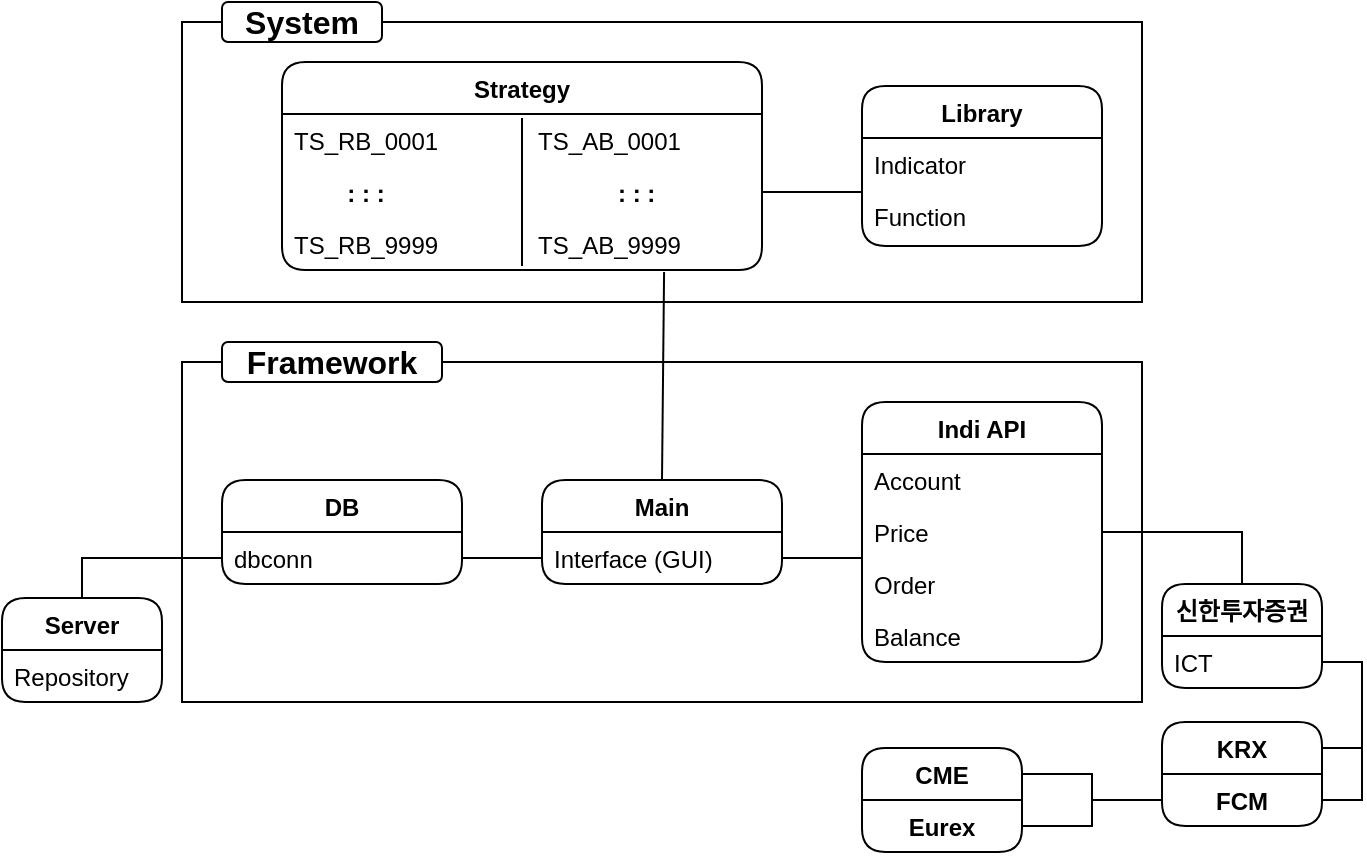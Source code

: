 <mxfile version="20.2.7" type="github">
  <diagram id="C5RBs43oDa-KdzZeNtuy" name="Page-1">
    <mxGraphModel dx="1422" dy="873" grid="1" gridSize="10" guides="1" tooltips="1" connect="1" arrows="1" fold="1" page="1" pageScale="1" pageWidth="827" pageHeight="1169" math="0" shadow="0">
      <root>
        <mxCell id="WIyWlLk6GJQsqaUBKTNV-0" />
        <mxCell id="WIyWlLk6GJQsqaUBKTNV-1" parent="WIyWlLk6GJQsqaUBKTNV-0" />
        <mxCell id="jmQwVJ3ZFeNVDyvJ1BOg-17" value="" style="rounded=0;whiteSpace=wrap;html=1;fontSize=16;" vertex="1" parent="WIyWlLk6GJQsqaUBKTNV-1">
          <mxGeometry x="140" y="170" width="480" height="140" as="geometry" />
        </mxCell>
        <mxCell id="jmQwVJ3ZFeNVDyvJ1BOg-15" value="" style="rounded=0;whiteSpace=wrap;html=1;fontSize=16;" vertex="1" parent="WIyWlLk6GJQsqaUBKTNV-1">
          <mxGeometry x="140" y="340" width="480" height="170" as="geometry" />
        </mxCell>
        <mxCell id="jmQwVJ3ZFeNVDyvJ1BOg-19" value="" style="rounded=0;orthogonalLoop=1;jettySize=auto;html=1;fontSize=12;endArrow=none;startSize=14;endSize=14;entryX=0.5;entryY=0;entryDx=0;entryDy=0;exitX=0.796;exitY=1.038;exitDx=0;exitDy=0;exitPerimeter=0;endFill=0;" edge="1" parent="WIyWlLk6GJQsqaUBKTNV-1" source="zkfFHV4jXpPFQw0GAbJ--21" target="zkfFHV4jXpPFQw0GAbJ--13">
          <mxGeometry relative="1" as="geometry" />
        </mxCell>
        <mxCell id="zkfFHV4jXpPFQw0GAbJ--0" value="Indi API" style="swimlane;fontStyle=1;align=center;verticalAlign=top;childLayout=stackLayout;horizontal=1;startSize=26;horizontalStack=0;resizeParent=1;resizeLast=0;collapsible=1;marginBottom=0;rounded=1;shadow=0;strokeWidth=1;" parent="WIyWlLk6GJQsqaUBKTNV-1" vertex="1">
          <mxGeometry x="480" y="360" width="120" height="130" as="geometry">
            <mxRectangle x="480" y="360" width="120" height="26" as="alternateBounds" />
          </mxGeometry>
        </mxCell>
        <mxCell id="zkfFHV4jXpPFQw0GAbJ--1" value="Account" style="text;align=left;verticalAlign=top;spacingLeft=4;spacingRight=4;overflow=hidden;rotatable=0;points=[[0,0.5],[1,0.5]];portConstraint=eastwest;rounded=1;" parent="zkfFHV4jXpPFQw0GAbJ--0" vertex="1">
          <mxGeometry y="26" width="120" height="26" as="geometry" />
        </mxCell>
        <mxCell id="zkfFHV4jXpPFQw0GAbJ--2" value="Price" style="text;align=left;verticalAlign=top;spacingLeft=4;spacingRight=4;overflow=hidden;rotatable=0;points=[[0,0.5],[1,0.5]];portConstraint=eastwest;rounded=1;shadow=0;html=0;" parent="zkfFHV4jXpPFQw0GAbJ--0" vertex="1">
          <mxGeometry y="52" width="120" height="26" as="geometry" />
        </mxCell>
        <mxCell id="zkfFHV4jXpPFQw0GAbJ--3" value="Order" style="text;align=left;verticalAlign=top;spacingLeft=4;spacingRight=4;overflow=hidden;rotatable=0;points=[[0,0.5],[1,0.5]];portConstraint=eastwest;rounded=1;shadow=0;html=0;" parent="zkfFHV4jXpPFQw0GAbJ--0" vertex="1">
          <mxGeometry y="78" width="120" height="26" as="geometry" />
        </mxCell>
        <mxCell id="zkfFHV4jXpPFQw0GAbJ--5" value="Balance" style="text;align=left;verticalAlign=top;spacingLeft=4;spacingRight=4;overflow=hidden;rotatable=0;points=[[0,0.5],[1,0.5]];portConstraint=eastwest;rounded=1;" parent="zkfFHV4jXpPFQw0GAbJ--0" vertex="1">
          <mxGeometry y="104" width="120" height="26" as="geometry" />
        </mxCell>
        <mxCell id="zkfFHV4jXpPFQw0GAbJ--6" value="DB" style="swimlane;fontStyle=1;align=center;verticalAlign=top;childLayout=stackLayout;horizontal=1;startSize=26;horizontalStack=0;resizeParent=1;resizeLast=0;collapsible=1;marginBottom=0;rounded=1;shadow=0;strokeWidth=1;" parent="WIyWlLk6GJQsqaUBKTNV-1" vertex="1">
          <mxGeometry x="160" y="399" width="120" height="52" as="geometry">
            <mxRectangle x="160" y="359" width="120" height="26" as="alternateBounds" />
          </mxGeometry>
        </mxCell>
        <mxCell id="zkfFHV4jXpPFQw0GAbJ--7" value="dbconn" style="text;align=left;verticalAlign=top;spacingLeft=4;spacingRight=4;overflow=hidden;rotatable=0;points=[[0,0.5],[1,0.5]];portConstraint=eastwest;rounded=1;" parent="zkfFHV4jXpPFQw0GAbJ--6" vertex="1">
          <mxGeometry y="26" width="120" height="26" as="geometry" />
        </mxCell>
        <mxCell id="zkfFHV4jXpPFQw0GAbJ--12" value="" style="endArrow=none;endSize=10;endFill=0;shadow=0;strokeWidth=1;rounded=1;edgeStyle=elbowEdgeStyle;elbow=vertical;exitX=0;exitY=0.5;exitDx=0;exitDy=0;entryX=1;entryY=0.5;entryDx=0;entryDy=0;" parent="WIyWlLk6GJQsqaUBKTNV-1" source="zkfFHV4jXpPFQw0GAbJ--14" target="zkfFHV4jXpPFQw0GAbJ--7" edge="1">
          <mxGeometry width="160" relative="1" as="geometry">
            <mxPoint x="320" y="460" as="sourcePoint" />
            <mxPoint x="280" y="430" as="targetPoint" />
            <Array as="points" />
          </mxGeometry>
        </mxCell>
        <mxCell id="zkfFHV4jXpPFQw0GAbJ--13" value="Main" style="swimlane;fontStyle=1;align=center;verticalAlign=top;childLayout=stackLayout;horizontal=1;startSize=26;horizontalStack=0;resizeParent=1;resizeLast=0;collapsible=1;marginBottom=0;rounded=1;shadow=0;strokeWidth=1;swimlaneLine=1;" parent="WIyWlLk6GJQsqaUBKTNV-1" vertex="1">
          <mxGeometry x="320" y="399" width="120" height="52" as="geometry">
            <mxRectangle x="320" y="360" width="120" height="26" as="alternateBounds" />
          </mxGeometry>
        </mxCell>
        <mxCell id="zkfFHV4jXpPFQw0GAbJ--14" value="Interface (GUI)" style="text;align=left;verticalAlign=top;spacingLeft=4;spacingRight=4;overflow=hidden;rotatable=0;points=[[0,0.5],[1,0.5]];portConstraint=eastwest;rounded=1;" parent="zkfFHV4jXpPFQw0GAbJ--13" vertex="1">
          <mxGeometry y="26" width="120" height="26" as="geometry" />
        </mxCell>
        <mxCell id="zkfFHV4jXpPFQw0GAbJ--16" value="" style="endArrow=none;endSize=10;endFill=0;shadow=0;strokeWidth=1;rounded=1;edgeStyle=elbowEdgeStyle;elbow=vertical;exitX=1;exitY=0.5;exitDx=0;exitDy=0;" parent="WIyWlLk6GJQsqaUBKTNV-1" source="zkfFHV4jXpPFQw0GAbJ--14" target="zkfFHV4jXpPFQw0GAbJ--0" edge="1">
          <mxGeometry width="160" relative="1" as="geometry">
            <mxPoint x="210" y="373" as="sourcePoint" />
            <mxPoint x="310" y="271" as="targetPoint" />
          </mxGeometry>
        </mxCell>
        <mxCell id="jmQwVJ3ZFeNVDyvJ1BOg-2" value="Library" style="swimlane;fontStyle=1;align=center;verticalAlign=top;childLayout=stackLayout;horizontal=1;startSize=26;horizontalStack=0;resizeParent=1;resizeLast=0;collapsible=1;marginBottom=0;rounded=1;shadow=0;strokeWidth=1;" vertex="1" parent="WIyWlLk6GJQsqaUBKTNV-1">
          <mxGeometry x="480" y="202" width="120" height="80" as="geometry">
            <mxRectangle x="480" y="120" width="120" height="26" as="alternateBounds" />
          </mxGeometry>
        </mxCell>
        <mxCell id="jmQwVJ3ZFeNVDyvJ1BOg-3" value="Indicator" style="text;align=left;verticalAlign=top;spacingLeft=4;spacingRight=4;overflow=hidden;rotatable=0;points=[[0,0.5],[1,0.5]];portConstraint=eastwest;rounded=1;" vertex="1" parent="jmQwVJ3ZFeNVDyvJ1BOg-2">
          <mxGeometry y="26" width="120" height="26" as="geometry" />
        </mxCell>
        <mxCell id="jmQwVJ3ZFeNVDyvJ1BOg-4" value="Function" style="text;align=left;verticalAlign=top;spacingLeft=4;spacingRight=4;overflow=hidden;rotatable=0;points=[[0,0.5],[1,0.5]];portConstraint=eastwest;rounded=1;shadow=0;html=0;fontStyle=0" vertex="1" parent="jmQwVJ3ZFeNVDyvJ1BOg-2">
          <mxGeometry y="52" width="120" height="26" as="geometry" />
        </mxCell>
        <mxCell id="jmQwVJ3ZFeNVDyvJ1BOg-11" value="Server" style="swimlane;fontStyle=1;align=center;verticalAlign=top;childLayout=stackLayout;horizontal=1;startSize=26;horizontalStack=0;resizeParent=1;resizeLast=0;collapsible=1;marginBottom=0;rounded=1;shadow=0;strokeWidth=1;" vertex="1" parent="WIyWlLk6GJQsqaUBKTNV-1">
          <mxGeometry x="50" y="458" width="80" height="52" as="geometry">
            <mxRectangle x="40" y="458" width="80" height="26" as="alternateBounds" />
          </mxGeometry>
        </mxCell>
        <mxCell id="jmQwVJ3ZFeNVDyvJ1BOg-12" value="Repository" style="text;align=left;verticalAlign=top;spacingLeft=4;spacingRight=4;overflow=hidden;rotatable=0;points=[[0,0.5],[1,0.5]];portConstraint=eastwest;rounded=1;" vertex="1" parent="jmQwVJ3ZFeNVDyvJ1BOg-11">
          <mxGeometry y="26" width="80" height="26" as="geometry" />
        </mxCell>
        <mxCell id="jmQwVJ3ZFeNVDyvJ1BOg-16" value="" style="group" vertex="1" connectable="0" parent="WIyWlLk6GJQsqaUBKTNV-1">
          <mxGeometry x="190" y="190" width="240" height="104" as="geometry" />
        </mxCell>
        <mxCell id="zkfFHV4jXpPFQw0GAbJ--17" value="Strategy" style="swimlane;fontStyle=1;align=center;verticalAlign=top;childLayout=stackLayout;horizontal=1;startSize=26;horizontalStack=0;resizeParent=1;resizeLast=0;collapsible=1;marginBottom=0;rounded=1;shadow=0;strokeWidth=1;" parent="jmQwVJ3ZFeNVDyvJ1BOg-16" vertex="1">
          <mxGeometry width="240" height="104" as="geometry">
            <mxRectangle x="160" y="190" width="240" height="26" as="alternateBounds" />
          </mxGeometry>
        </mxCell>
        <mxCell id="zkfFHV4jXpPFQw0GAbJ--18" value="TS_RB_0001               TS_AB_0001" style="text;align=left;verticalAlign=top;spacingLeft=4;spacingRight=4;overflow=hidden;rotatable=0;points=[[0,0.5],[1,0.5]];portConstraint=eastwest;rounded=1;" parent="zkfFHV4jXpPFQw0GAbJ--17" vertex="1">
          <mxGeometry y="26" width="240" height="26" as="geometry" />
        </mxCell>
        <mxCell id="zkfFHV4jXpPFQw0GAbJ--20" value="        : : :                                   : : :" style="text;align=left;verticalAlign=top;spacingLeft=4;spacingRight=4;overflow=hidden;rotatable=0;points=[[0,0.5],[1,0.5]];portConstraint=eastwest;rounded=1;shadow=0;html=0;fontStyle=1" parent="zkfFHV4jXpPFQw0GAbJ--17" vertex="1">
          <mxGeometry y="52" width="240" height="26" as="geometry" />
        </mxCell>
        <mxCell id="zkfFHV4jXpPFQw0GAbJ--21" value="TS_RB_9999               TS_AB_9999" style="text;align=left;verticalAlign=top;spacingLeft=4;spacingRight=4;overflow=hidden;rotatable=0;points=[[0,0.5],[1,0.5]];portConstraint=eastwest;rounded=1;shadow=0;html=0;" parent="zkfFHV4jXpPFQw0GAbJ--17" vertex="1">
          <mxGeometry y="78" width="240" height="26" as="geometry" />
        </mxCell>
        <mxCell id="jmQwVJ3ZFeNVDyvJ1BOg-0" value="" style="line;html=1;strokeWidth=1;align=left;verticalAlign=middle;spacingTop=-1;spacingLeft=3;spacingRight=3;rotatable=0;labelPosition=right;points=[];portConstraint=eastwest;rounded=1;direction=south;" vertex="1" parent="jmQwVJ3ZFeNVDyvJ1BOg-16">
          <mxGeometry y="28" width="240" height="74" as="geometry" />
        </mxCell>
        <mxCell id="jmQwVJ3ZFeNVDyvJ1BOg-22" value="&lt;b&gt;Framework&lt;/b&gt;" style="rounded=1;whiteSpace=wrap;html=1;fontSize=16;" vertex="1" parent="WIyWlLk6GJQsqaUBKTNV-1">
          <mxGeometry x="160" y="330" width="110" height="20" as="geometry" />
        </mxCell>
        <mxCell id="jmQwVJ3ZFeNVDyvJ1BOg-23" value="&lt;b&gt;System&lt;/b&gt;" style="rounded=1;whiteSpace=wrap;html=1;fontSize=16;" vertex="1" parent="WIyWlLk6GJQsqaUBKTNV-1">
          <mxGeometry x="160" y="160" width="80" height="20" as="geometry" />
        </mxCell>
        <mxCell id="jmQwVJ3ZFeNVDyvJ1BOg-24" style="edgeStyle=orthogonalEdgeStyle;rounded=0;orthogonalLoop=1;jettySize=auto;html=1;exitX=0;exitY=0.5;exitDx=0;exitDy=0;fontSize=12;endArrow=none;startSize=14;endSize=14;endFill=0;" edge="1" parent="WIyWlLk6GJQsqaUBKTNV-1" source="zkfFHV4jXpPFQw0GAbJ--7" target="jmQwVJ3ZFeNVDyvJ1BOg-11">
          <mxGeometry relative="1" as="geometry" />
        </mxCell>
        <mxCell id="jmQwVJ3ZFeNVDyvJ1BOg-27" style="edgeStyle=none;rounded=0;orthogonalLoop=1;jettySize=auto;html=1;exitX=1;exitY=0.5;exitDx=0;exitDy=0;entryX=0;entryY=1.038;entryDx=0;entryDy=0;fontSize=12;endArrow=none;endFill=0;startSize=14;endSize=11;entryPerimeter=0;" edge="1" parent="WIyWlLk6GJQsqaUBKTNV-1" source="zkfFHV4jXpPFQw0GAbJ--20" target="jmQwVJ3ZFeNVDyvJ1BOg-3">
          <mxGeometry relative="1" as="geometry" />
        </mxCell>
        <mxCell id="jmQwVJ3ZFeNVDyvJ1BOg-29" value="신한투자증권" style="swimlane;fontStyle=1;align=center;verticalAlign=top;childLayout=stackLayout;horizontal=1;startSize=26;horizontalStack=0;resizeParent=1;resizeLast=0;collapsible=1;marginBottom=0;rounded=1;shadow=0;strokeWidth=1;" vertex="1" parent="WIyWlLk6GJQsqaUBKTNV-1">
          <mxGeometry x="630" y="451" width="80" height="52" as="geometry">
            <mxRectangle x="500" y="520" width="80" height="26" as="alternateBounds" />
          </mxGeometry>
        </mxCell>
        <mxCell id="jmQwVJ3ZFeNVDyvJ1BOg-30" value="ICT" style="text;align=left;verticalAlign=top;spacingLeft=4;spacingRight=4;overflow=hidden;rotatable=0;points=[[0,0.5],[1,0.5]];portConstraint=eastwest;rounded=1;" vertex="1" parent="jmQwVJ3ZFeNVDyvJ1BOg-29">
          <mxGeometry y="26" width="80" height="26" as="geometry" />
        </mxCell>
        <mxCell id="jmQwVJ3ZFeNVDyvJ1BOg-34" value="KRX" style="swimlane;fontStyle=1;align=center;verticalAlign=top;childLayout=stackLayout;horizontal=1;startSize=26;horizontalStack=0;resizeParent=1;resizeLast=0;collapsible=1;marginBottom=0;rounded=1;shadow=0;strokeWidth=1;" vertex="1" parent="WIyWlLk6GJQsqaUBKTNV-1">
          <mxGeometry x="630" y="520" width="80" height="52" as="geometry">
            <mxRectangle x="630" y="533" width="80" height="26" as="alternateBounds" />
          </mxGeometry>
        </mxCell>
        <mxCell id="jmQwVJ3ZFeNVDyvJ1BOg-35" value="FCM" style="text;align=center;verticalAlign=top;spacingLeft=4;spacingRight=4;overflow=hidden;rotatable=0;points=[[0,0.5],[1,0.5]];portConstraint=eastwest;rounded=1;fontStyle=1" vertex="1" parent="jmQwVJ3ZFeNVDyvJ1BOg-34">
          <mxGeometry y="26" width="80" height="26" as="geometry" />
        </mxCell>
        <mxCell id="jmQwVJ3ZFeNVDyvJ1BOg-36" style="edgeStyle=orthogonalEdgeStyle;rounded=0;orthogonalLoop=1;jettySize=auto;html=1;exitX=1;exitY=0.5;exitDx=0;exitDy=0;entryX=1;entryY=0.25;entryDx=0;entryDy=0;fontSize=12;endArrow=none;endFill=0;startSize=14;endSize=11;" edge="1" parent="WIyWlLk6GJQsqaUBKTNV-1" source="jmQwVJ3ZFeNVDyvJ1BOg-30" target="jmQwVJ3ZFeNVDyvJ1BOg-34">
          <mxGeometry relative="1" as="geometry" />
        </mxCell>
        <mxCell id="jmQwVJ3ZFeNVDyvJ1BOg-39" style="edgeStyle=orthogonalEdgeStyle;rounded=0;orthogonalLoop=1;jettySize=auto;html=1;exitX=1;exitY=0.25;exitDx=0;exitDy=0;entryX=0;entryY=0.5;entryDx=0;entryDy=0;fontSize=12;endArrow=none;endFill=0;startSize=14;endSize=11;" edge="1" parent="WIyWlLk6GJQsqaUBKTNV-1" source="jmQwVJ3ZFeNVDyvJ1BOg-37" target="jmQwVJ3ZFeNVDyvJ1BOg-35">
          <mxGeometry relative="1" as="geometry" />
        </mxCell>
        <mxCell id="jmQwVJ3ZFeNVDyvJ1BOg-37" value="CME" style="swimlane;fontStyle=1;align=center;verticalAlign=top;childLayout=stackLayout;horizontal=1;startSize=26;horizontalStack=0;resizeParent=1;resizeLast=0;collapsible=1;marginBottom=0;rounded=1;shadow=0;strokeWidth=1;" vertex="1" parent="WIyWlLk6GJQsqaUBKTNV-1">
          <mxGeometry x="480" y="533" width="80" height="52" as="geometry">
            <mxRectangle x="500" y="520" width="80" height="26" as="alternateBounds" />
          </mxGeometry>
        </mxCell>
        <mxCell id="jmQwVJ3ZFeNVDyvJ1BOg-38" value="Eurex" style="text;align=center;verticalAlign=top;spacingLeft=4;spacingRight=4;overflow=hidden;rotatable=0;points=[[0,0.5],[1,0.5]];portConstraint=eastwest;rounded=1;fontStyle=1" vertex="1" parent="jmQwVJ3ZFeNVDyvJ1BOg-37">
          <mxGeometry y="26" width="80" height="26" as="geometry" />
        </mxCell>
        <mxCell id="jmQwVJ3ZFeNVDyvJ1BOg-40" style="edgeStyle=orthogonalEdgeStyle;orthogonalLoop=1;jettySize=auto;html=1;exitX=1;exitY=0.5;exitDx=0;exitDy=0;entryX=0.5;entryY=0;entryDx=0;entryDy=0;fontSize=12;endArrow=none;endFill=0;startSize=14;endSize=11;rounded=0;" edge="1" parent="WIyWlLk6GJQsqaUBKTNV-1" source="zkfFHV4jXpPFQw0GAbJ--2" target="jmQwVJ3ZFeNVDyvJ1BOg-29">
          <mxGeometry relative="1" as="geometry" />
        </mxCell>
        <mxCell id="jmQwVJ3ZFeNVDyvJ1BOg-41" style="edgeStyle=orthogonalEdgeStyle;rounded=0;orthogonalLoop=1;jettySize=auto;html=1;exitX=1;exitY=0.5;exitDx=0;exitDy=0;entryX=1;entryY=0.5;entryDx=0;entryDy=0;fontSize=12;endArrow=none;endFill=0;startSize=14;endSize=11;" edge="1" parent="WIyWlLk6GJQsqaUBKTNV-1" source="jmQwVJ3ZFeNVDyvJ1BOg-30" target="jmQwVJ3ZFeNVDyvJ1BOg-35">
          <mxGeometry relative="1" as="geometry">
            <mxPoint x="720" y="500" as="sourcePoint" />
            <mxPoint x="720" y="543" as="targetPoint" />
          </mxGeometry>
        </mxCell>
        <mxCell id="jmQwVJ3ZFeNVDyvJ1BOg-42" style="edgeStyle=orthogonalEdgeStyle;rounded=0;orthogonalLoop=1;jettySize=auto;html=1;exitX=1;exitY=0.5;exitDx=0;exitDy=0;fontSize=12;endArrow=none;endFill=0;startSize=14;endSize=11;entryX=0;entryY=0.5;entryDx=0;entryDy=0;" edge="1" parent="WIyWlLk6GJQsqaUBKTNV-1" source="jmQwVJ3ZFeNVDyvJ1BOg-38" target="jmQwVJ3ZFeNVDyvJ1BOg-35">
          <mxGeometry relative="1" as="geometry">
            <mxPoint x="630" y="556" as="sourcePoint" />
            <mxPoint x="630" y="560" as="targetPoint" />
          </mxGeometry>
        </mxCell>
      </root>
    </mxGraphModel>
  </diagram>
</mxfile>
